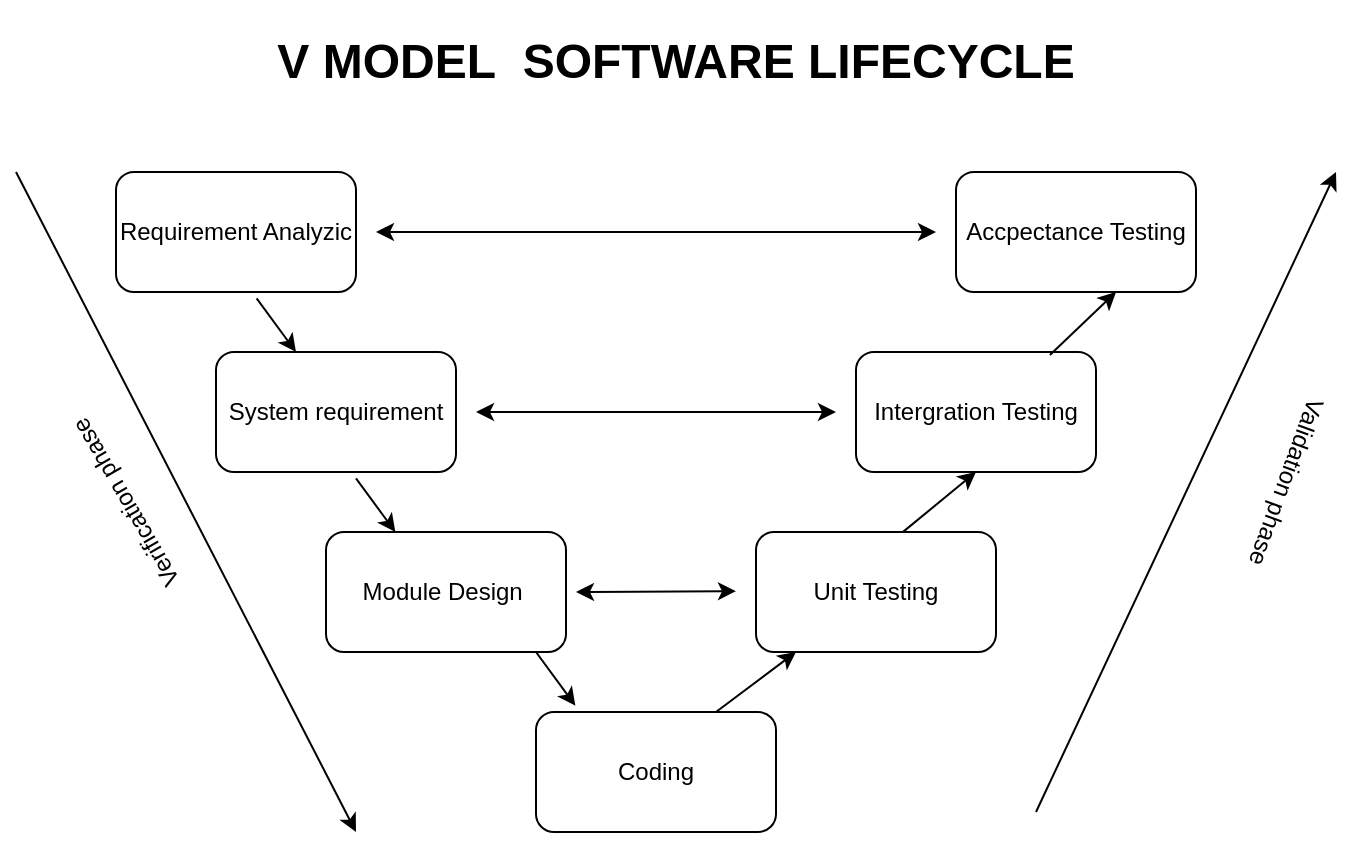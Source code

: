 <mxfile>
    <diagram id="ww2qM3z9Lq7cVl0Jq8wC" name="Page-1">
        <mxGraphModel dx="832" dy="475" grid="1" gridSize="10" guides="1" tooltips="1" connect="1" arrows="1" fold="1" page="1" pageScale="1" pageWidth="850" pageHeight="1100" math="0" shadow="0">
            <root>
                <mxCell id="0"/>
                <mxCell id="1" parent="0"/>
                <mxCell id="2" value="Requirement Analyzic" style="rounded=1;whiteSpace=wrap;html=1;" vertex="1" parent="1">
                    <mxGeometry x="200" y="290" width="120" height="60" as="geometry"/>
                </mxCell>
                <mxCell id="3" value="System requirement" style="rounded=1;whiteSpace=wrap;html=1;" vertex="1" parent="1">
                    <mxGeometry x="250" y="380" width="120" height="60" as="geometry"/>
                </mxCell>
                <mxCell id="4" value="Module Design&amp;nbsp;" style="rounded=1;whiteSpace=wrap;html=1;" vertex="1" parent="1">
                    <mxGeometry x="305" y="470" width="120" height="60" as="geometry"/>
                </mxCell>
                <mxCell id="5" value="Coding" style="rounded=1;whiteSpace=wrap;html=1;" vertex="1" parent="1">
                    <mxGeometry x="410" y="560" width="120" height="60" as="geometry"/>
                </mxCell>
                <mxCell id="6" value="Unit Testing" style="rounded=1;whiteSpace=wrap;html=1;" vertex="1" parent="1">
                    <mxGeometry x="520" y="470" width="120" height="60" as="geometry"/>
                </mxCell>
                <mxCell id="7" value="Intergration Testing" style="rounded=1;whiteSpace=wrap;html=1;" vertex="1" parent="1">
                    <mxGeometry x="570" y="380" width="120" height="60" as="geometry"/>
                </mxCell>
                <mxCell id="8" value="Accpectance Testing" style="rounded=1;whiteSpace=wrap;html=1;" vertex="1" parent="1">
                    <mxGeometry x="620" y="290" width="120" height="60" as="geometry"/>
                </mxCell>
                <mxCell id="9" value="" style="endArrow=classic;html=1;" edge="1" parent="1">
                    <mxGeometry width="50" height="50" relative="1" as="geometry">
                        <mxPoint x="150" y="290" as="sourcePoint"/>
                        <mxPoint x="320" y="620" as="targetPoint"/>
                    </mxGeometry>
                </mxCell>
                <mxCell id="11" value="" style="endArrow=classic;html=1;" edge="1" parent="1">
                    <mxGeometry width="50" height="50" relative="1" as="geometry">
                        <mxPoint x="660" y="610" as="sourcePoint"/>
                        <mxPoint x="810" y="290" as="targetPoint"/>
                    </mxGeometry>
                </mxCell>
                <mxCell id="12" value="Verification phase" style="text;html=1;strokeColor=none;fillColor=none;align=center;verticalAlign=middle;whiteSpace=wrap;rounded=0;rotation=-120;" vertex="1" parent="1">
                    <mxGeometry x="140" y="440" width="130" height="30" as="geometry"/>
                </mxCell>
                <mxCell id="13" value="Validation phase" style="text;html=1;strokeColor=none;fillColor=none;align=center;verticalAlign=middle;whiteSpace=wrap;rounded=0;rotation=110;" vertex="1" parent="1">
                    <mxGeometry x="720" y="430" width="130" height="30" as="geometry"/>
                </mxCell>
                <mxCell id="14" value="" style="endArrow=classic;startArrow=classic;html=1;" edge="1" parent="1">
                    <mxGeometry width="50" height="50" relative="1" as="geometry">
                        <mxPoint x="330" y="320" as="sourcePoint"/>
                        <mxPoint x="610" y="320" as="targetPoint"/>
                    </mxGeometry>
                </mxCell>
                <mxCell id="15" value="" style="endArrow=classic;startArrow=classic;html=1;" edge="1" parent="1">
                    <mxGeometry width="50" height="50" relative="1" as="geometry">
                        <mxPoint x="380" y="410" as="sourcePoint"/>
                        <mxPoint x="560" y="410" as="targetPoint"/>
                    </mxGeometry>
                </mxCell>
                <mxCell id="16" value="" style="endArrow=classic;startArrow=classic;html=1;" edge="1" parent="1">
                    <mxGeometry width="50" height="50" relative="1" as="geometry">
                        <mxPoint x="430" y="500" as="sourcePoint"/>
                        <mxPoint x="510" y="499.58" as="targetPoint"/>
                    </mxGeometry>
                </mxCell>
                <mxCell id="17" value="" style="endArrow=classic;html=1;exitX=0.586;exitY=1.053;exitDx=0;exitDy=0;exitPerimeter=0;" edge="1" parent="1" source="2">
                    <mxGeometry width="50" height="50" relative="1" as="geometry">
                        <mxPoint x="490" y="490" as="sourcePoint"/>
                        <mxPoint x="290" y="380" as="targetPoint"/>
                    </mxGeometry>
                </mxCell>
                <mxCell id="18" value="" style="endArrow=classic;html=1;exitX=0.586;exitY=1.053;exitDx=0;exitDy=0;exitPerimeter=0;" edge="1" parent="1">
                    <mxGeometry width="50" height="50" relative="1" as="geometry">
                        <mxPoint x="320.0" y="443.18" as="sourcePoint"/>
                        <mxPoint x="339.68" y="470" as="targetPoint"/>
                    </mxGeometry>
                </mxCell>
                <mxCell id="19" value="" style="endArrow=classic;html=1;exitX=0.586;exitY=1.053;exitDx=0;exitDy=0;exitPerimeter=0;" edge="1" parent="1">
                    <mxGeometry width="50" height="50" relative="1" as="geometry">
                        <mxPoint x="410.0" y="530" as="sourcePoint"/>
                        <mxPoint x="429.68" y="556.82" as="targetPoint"/>
                    </mxGeometry>
                </mxCell>
                <mxCell id="20" value="" style="endArrow=classic;html=1;exitX=0.75;exitY=0;exitDx=0;exitDy=0;" edge="1" parent="1" source="5">
                    <mxGeometry width="50" height="50" relative="1" as="geometry">
                        <mxPoint x="500" y="575" as="sourcePoint"/>
                        <mxPoint x="540" y="530" as="targetPoint"/>
                    </mxGeometry>
                </mxCell>
                <mxCell id="21" value="" style="endArrow=classic;html=1;exitX=0.614;exitY=-0.003;exitDx=0;exitDy=0;exitPerimeter=0;" edge="1" parent="1" source="6">
                    <mxGeometry width="50" height="50" relative="1" as="geometry">
                        <mxPoint x="580" y="490" as="sourcePoint"/>
                        <mxPoint x="630" y="440" as="targetPoint"/>
                    </mxGeometry>
                </mxCell>
                <mxCell id="22" value="" style="endArrow=classic;html=1;exitX=0.808;exitY=0.025;exitDx=0;exitDy=0;exitPerimeter=0;" edge="1" parent="1" source="7">
                    <mxGeometry width="50" height="50" relative="1" as="geometry">
                        <mxPoint x="650" y="400" as="sourcePoint"/>
                        <mxPoint x="700" y="350" as="targetPoint"/>
                    </mxGeometry>
                </mxCell>
                <mxCell id="23" value="&lt;h1&gt;&lt;b&gt;V MODEL&amp;nbsp; SOFTWARE LIFECYCLE&lt;/b&gt;&lt;/h1&gt;" style="text;html=1;strokeColor=none;fillColor=none;align=center;verticalAlign=middle;whiteSpace=wrap;rounded=0;" vertex="1" parent="1">
                    <mxGeometry x="270" y="220" width="420" height="30" as="geometry"/>
                </mxCell>
            </root>
        </mxGraphModel>
    </diagram>
</mxfile>